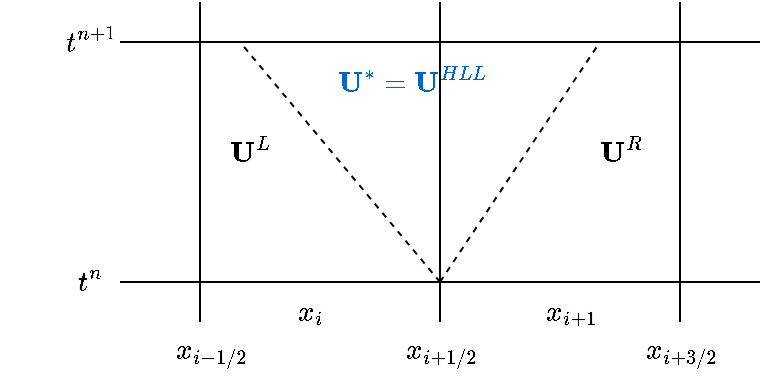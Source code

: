 <mxfile version="24.2.1" type="github">
  <diagram name="第 1 页" id="86h6sbVUMMZ1NQU3l6S5">
    <mxGraphModel dx="574" dy="318" grid="1" gridSize="10" guides="1" tooltips="1" connect="1" arrows="1" fold="1" page="1" pageScale="1" pageWidth="420" pageHeight="200" math="1" shadow="0">
      <root>
        <mxCell id="0" />
        <mxCell id="1" parent="0" />
        <mxCell id="jIPq7r7XYNTL2JrHLYj_-22" value="" style="endArrow=none;html=1;rounded=0;" parent="1" edge="1">
          <mxGeometry width="50" height="50" relative="1" as="geometry">
            <mxPoint x="70" y="145" as="sourcePoint" />
            <mxPoint x="390" y="145" as="targetPoint" />
          </mxGeometry>
        </mxCell>
        <mxCell id="jIPq7r7XYNTL2JrHLYj_-23" value="" style="endArrow=none;html=1;rounded=0;" parent="1" edge="1">
          <mxGeometry width="50" height="50" relative="1" as="geometry">
            <mxPoint x="70" y="25" as="sourcePoint" />
            <mxPoint x="390" y="25" as="targetPoint" />
          </mxGeometry>
        </mxCell>
        <mxCell id="jIPq7r7XYNTL2JrHLYj_-24" value="" style="endArrow=none;html=1;rounded=0;" parent="1" edge="1">
          <mxGeometry width="50" height="50" relative="1" as="geometry">
            <mxPoint x="230" y="165" as="sourcePoint" />
            <mxPoint x="230" y="5" as="targetPoint" />
          </mxGeometry>
        </mxCell>
        <mxCell id="jIPq7r7XYNTL2JrHLYj_-25" value="" style="endArrow=none;html=1;rounded=0;" parent="1" edge="1">
          <mxGeometry width="50" height="50" relative="1" as="geometry">
            <mxPoint x="350" y="165" as="sourcePoint" />
            <mxPoint x="350" y="5" as="targetPoint" />
          </mxGeometry>
        </mxCell>
        <mxCell id="jIPq7r7XYNTL2JrHLYj_-26" value="" style="endArrow=none;html=1;rounded=0;" parent="1" edge="1">
          <mxGeometry width="50" height="50" relative="1" as="geometry">
            <mxPoint x="110" y="165" as="sourcePoint" />
            <mxPoint x="110" y="5" as="targetPoint" />
          </mxGeometry>
        </mxCell>
        <mxCell id="jIPq7r7XYNTL2JrHLYj_-27" value="" style="endArrow=none;dashed=1;html=1;rounded=0;" parent="1" edge="1">
          <mxGeometry width="50" height="50" relative="1" as="geometry">
            <mxPoint x="230" y="145" as="sourcePoint" />
            <mxPoint x="310" y="25" as="targetPoint" />
          </mxGeometry>
        </mxCell>
        <mxCell id="jIPq7r7XYNTL2JrHLYj_-28" value="" style="endArrow=none;dashed=1;html=1;rounded=0;" parent="1" edge="1">
          <mxGeometry width="50" height="50" relative="1" as="geometry">
            <mxPoint x="230" y="145" as="sourcePoint" />
            <mxPoint x="130" y="25" as="targetPoint" />
          </mxGeometry>
        </mxCell>
        <mxCell id="jIPq7r7XYNTL2JrHLYj_-30" value="$$t^{n+1}$$" style="text;html=1;align=center;verticalAlign=middle;resizable=0;points=[];autosize=1;strokeColor=none;fillColor=none;" parent="1" vertex="1">
          <mxGeometry x="10" y="10" width="90" height="30" as="geometry" />
        </mxCell>
        <mxCell id="jIPq7r7XYNTL2JrHLYj_-31" value="$$t^{n}$$" style="text;html=1;align=center;verticalAlign=middle;resizable=0;points=[];autosize=1;strokeColor=none;fillColor=none;" parent="1" vertex="1">
          <mxGeometry x="20" y="130" width="70" height="30" as="geometry" />
        </mxCell>
        <mxCell id="jIPq7r7XYNTL2JrHLYj_-32" value="$$x_{i-1/2}$$" style="text;html=1;align=center;verticalAlign=middle;resizable=0;points=[];autosize=1;strokeColor=none;fillColor=none;" parent="1" vertex="1">
          <mxGeometry x="70" y="165" width="90" height="30" as="geometry" />
        </mxCell>
        <mxCell id="jIPq7r7XYNTL2JrHLYj_-33" value="$$x_{i+1/2}$$" style="text;html=1;align=center;verticalAlign=middle;resizable=0;points=[];autosize=1;strokeColor=none;fillColor=none;" parent="1" vertex="1">
          <mxGeometry x="180" y="165" width="100" height="30" as="geometry" />
        </mxCell>
        <mxCell id="jIPq7r7XYNTL2JrHLYj_-34" value="$$x_{i+3/2}$$" style="text;html=1;align=center;verticalAlign=middle;resizable=0;points=[];autosize=1;strokeColor=none;fillColor=none;" parent="1" vertex="1">
          <mxGeometry x="300" y="165" width="100" height="30" as="geometry" />
        </mxCell>
        <mxCell id="jIPq7r7XYNTL2JrHLYj_-35" value="$$x_i$$" style="text;html=1;align=center;verticalAlign=middle;resizable=0;points=[];autosize=1;strokeColor=none;fillColor=none;" parent="1" vertex="1">
          <mxGeometry x="130" y="145" width="70" height="30" as="geometry" />
        </mxCell>
        <mxCell id="jIPq7r7XYNTL2JrHLYj_-36" value="$$x_{i+1}$$" style="text;html=1;align=center;verticalAlign=middle;resizable=0;points=[];autosize=1;strokeColor=none;fillColor=none;" parent="1" vertex="1">
          <mxGeometry x="250" y="145" width="90" height="30" as="geometry" />
        </mxCell>
        <mxCell id="jIPq7r7XYNTL2JrHLYj_-37" value="$$\mathbf{U}^L$$" style="text;html=1;align=center;verticalAlign=middle;resizable=0;points=[];autosize=1;strokeColor=none;fillColor=none;" parent="1" vertex="1">
          <mxGeometry x="75" y="65" width="120" height="30" as="geometry" />
        </mxCell>
        <mxCell id="jIPq7r7XYNTL2JrHLYj_-38" value="$$\mathbf{U}^R$$" style="text;html=1;align=center;verticalAlign=middle;resizable=0;points=[];autosize=1;strokeColor=none;fillColor=none;" parent="1" vertex="1">
          <mxGeometry x="260" y="65" width="120" height="30" as="geometry" />
        </mxCell>
        <mxCell id="jIPq7r7XYNTL2JrHLYj_-39" value="$$\mathbf{U}^{*} = \mathbf{U}^{HLL}$$" style="text;html=1;align=center;verticalAlign=middle;resizable=0;points=[];autosize=1;strokeColor=none;fillColor=none;fontColor=#0066CC;" parent="1" vertex="1">
          <mxGeometry x="101" y="30" width="230" height="30" as="geometry" />
        </mxCell>
      </root>
    </mxGraphModel>
  </diagram>
</mxfile>
